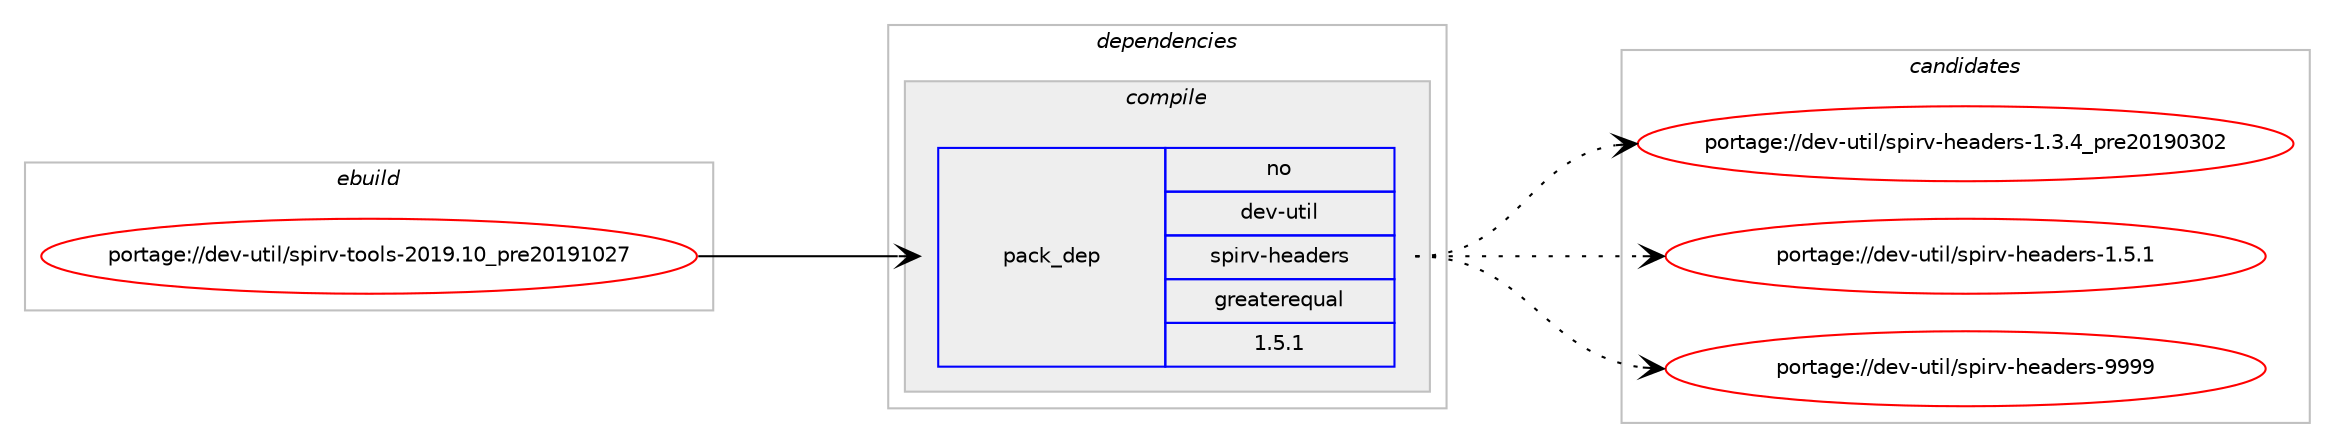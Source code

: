 digraph prolog {

# *************
# Graph options
# *************

newrank=true;
concentrate=true;
compound=true;
graph [rankdir=LR,fontname=Helvetica,fontsize=10,ranksep=1.5];#, ranksep=2.5, nodesep=0.2];
edge  [arrowhead=vee];
node  [fontname=Helvetica,fontsize=10];

# **********
# The ebuild
# **********

subgraph cluster_leftcol {
color=gray;
rank=same;
label=<<i>ebuild</i>>;
id [label="portage://dev-util/spirv-tools-2019.10_pre20191027", color=red, width=4, href="../dev-util/spirv-tools-2019.10_pre20191027.svg"];
}

# ****************
# The dependencies
# ****************

subgraph cluster_midcol {
color=gray;
label=<<i>dependencies</i>>;
subgraph cluster_compile {
fillcolor="#eeeeee";
style=filled;
label=<<i>compile</i>>;
subgraph pack189910 {
dependency265458 [label=<<TABLE BORDER="0" CELLBORDER="1" CELLSPACING="0" CELLPADDING="4" WIDTH="220"><TR><TD ROWSPAN="6" CELLPADDING="30">pack_dep</TD></TR><TR><TD WIDTH="110">no</TD></TR><TR><TD>dev-util</TD></TR><TR><TD>spirv-headers</TD></TR><TR><TD>greaterequal</TD></TR><TR><TD>1.5.1</TD></TR></TABLE>>, shape=none, color=blue];
}
id:e -> dependency265458:w [weight=20,style="solid",arrowhead="vee"];
}
subgraph cluster_compileandrun {
fillcolor="#eeeeee";
style=filled;
label=<<i>compile and run</i>>;
}
subgraph cluster_run {
fillcolor="#eeeeee";
style=filled;
label=<<i>run</i>>;
}
}

# **************
# The candidates
# **************

subgraph cluster_choices {
rank=same;
color=gray;
label=<<i>candidates</i>>;

subgraph choice189910 {
color=black;
nodesep=1;
choiceportage10010111845117116105108471151121051141184510410197100101114115454946514652951121141015048495748514850 [label="portage://dev-util/spirv-headers-1.3.4_pre20190302", color=red, width=4,href="../dev-util/spirv-headers-1.3.4_pre20190302.svg"];
choiceportage10010111845117116105108471151121051141184510410197100101114115454946534649 [label="portage://dev-util/spirv-headers-1.5.1", color=red, width=4,href="../dev-util/spirv-headers-1.5.1.svg"];
choiceportage100101118451171161051084711511210511411845104101971001011141154557575757 [label="portage://dev-util/spirv-headers-9999", color=red, width=4,href="../dev-util/spirv-headers-9999.svg"];
dependency265458:e -> choiceportage10010111845117116105108471151121051141184510410197100101114115454946514652951121141015048495748514850:w [style=dotted,weight="100"];
dependency265458:e -> choiceportage10010111845117116105108471151121051141184510410197100101114115454946534649:w [style=dotted,weight="100"];
dependency265458:e -> choiceportage100101118451171161051084711511210511411845104101971001011141154557575757:w [style=dotted,weight="100"];
}
}

}
